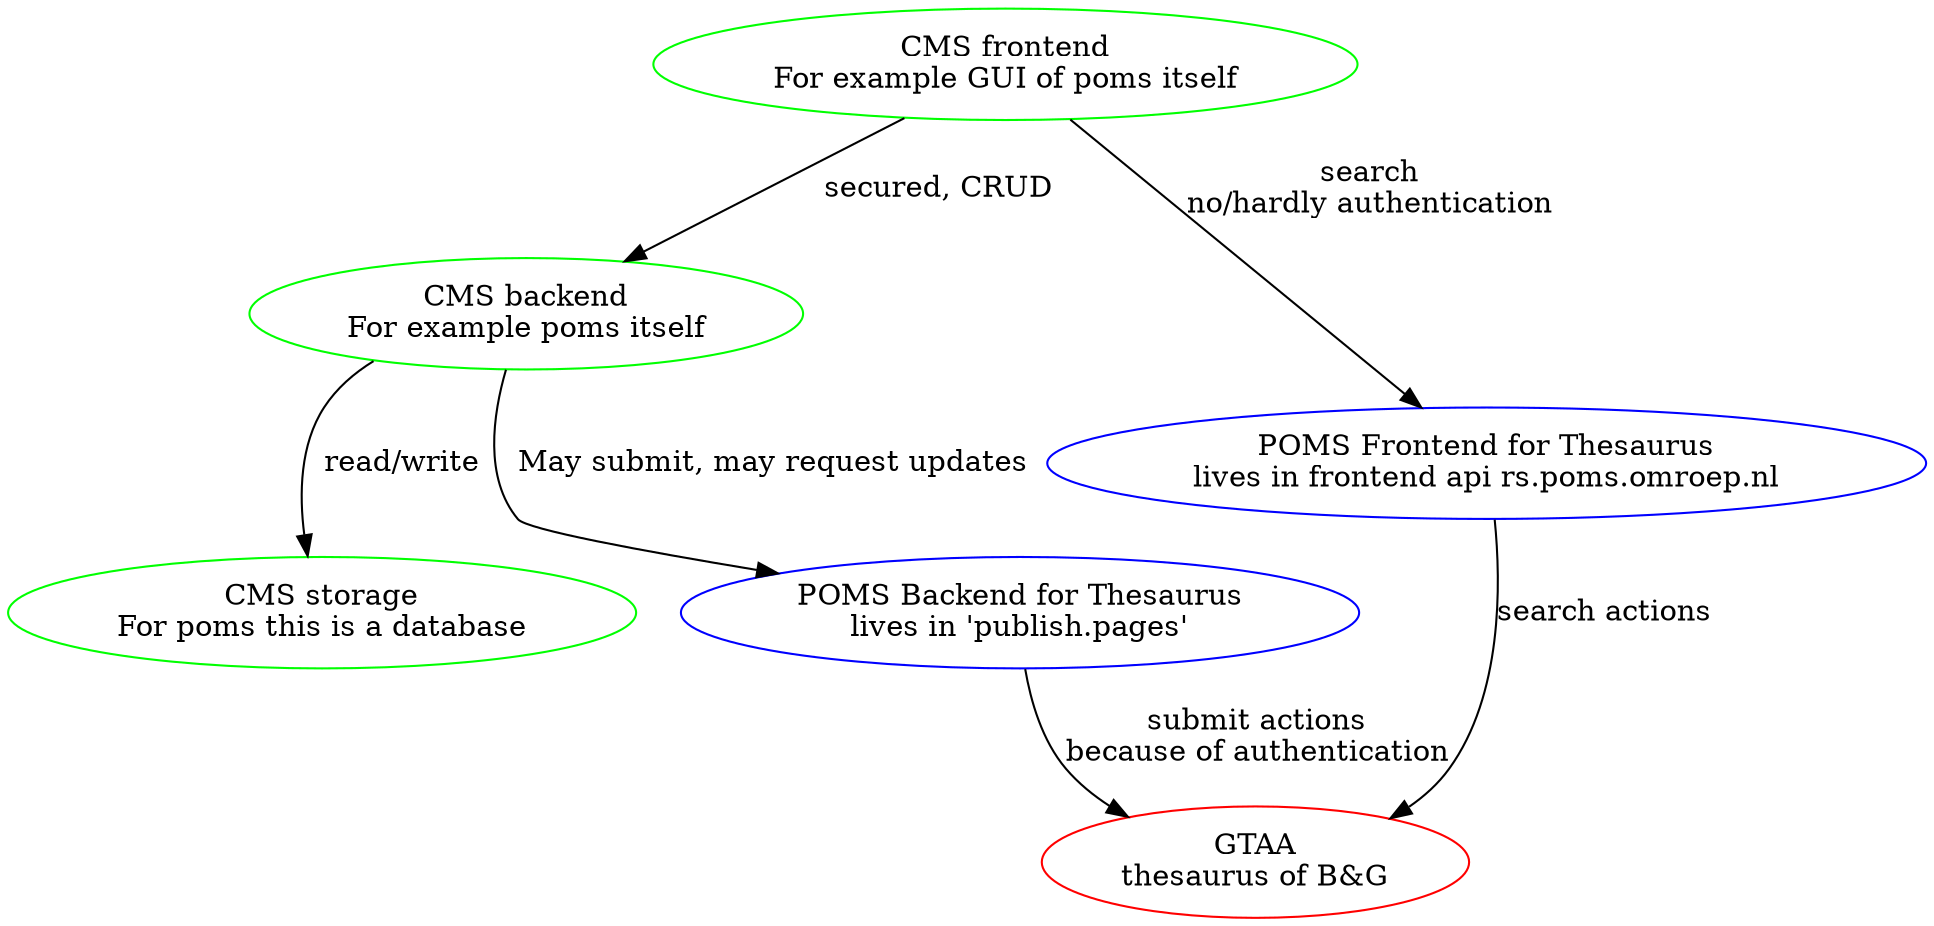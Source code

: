 
strict digraph {

  CMS_FRONTEND [
		label="CMS frontend\nFor example GUI of poms itself",
		color="green"
	]
	CMS_BACKEND  [
	  label="CMS backend\nFor example poms itself"
	  color="green"
	]
  CMS_REPOS [
	  label="CMS storage\nFor poms this is a database"
	  color="green"
	]

   GTAA  [
	    label="GTAA\nthesaurus of B&G"
			href="https://gtaa.apis.beeldengeluid.nl/"
	    color="red"
	 ]
   POMS_BACKEND  [
	    label="POMS Backend for Thesaurus\nlives in 'publish.pages'"
			href="https://publish.pages.omroep.nl/docs/api/#/thesaurus"
	    color="blue"
  ]
   POMS_FRONTEND  [
	    label="POMS Frontend for Thesaurus\nlives in frontend api rs.poms.omroep.nl"
	    href="https://rs-test.poms.omroep.nl/v1/docs/api/#/thesaurus"
	    color="blue"
	 ]

	 CMS_FRONTEND -> CMS_BACKEND [label="secured, CRUD"]
	 CMS_FRONTEND -> POMS_FRONTEND [label="search\nno/hardly authentication"]

	 CMS_BACKEND -> POMS_BACKEND [label="May submit, may request updates"]
	 CMS_BACKEND -> CMS_REPOS [label="read/write"]

   POMS_BACKEND -> GTAA [label="submit actions\nbecause of authentication"]
   POMS_FRONTEND -> GTAA [label="search actions"]



}
